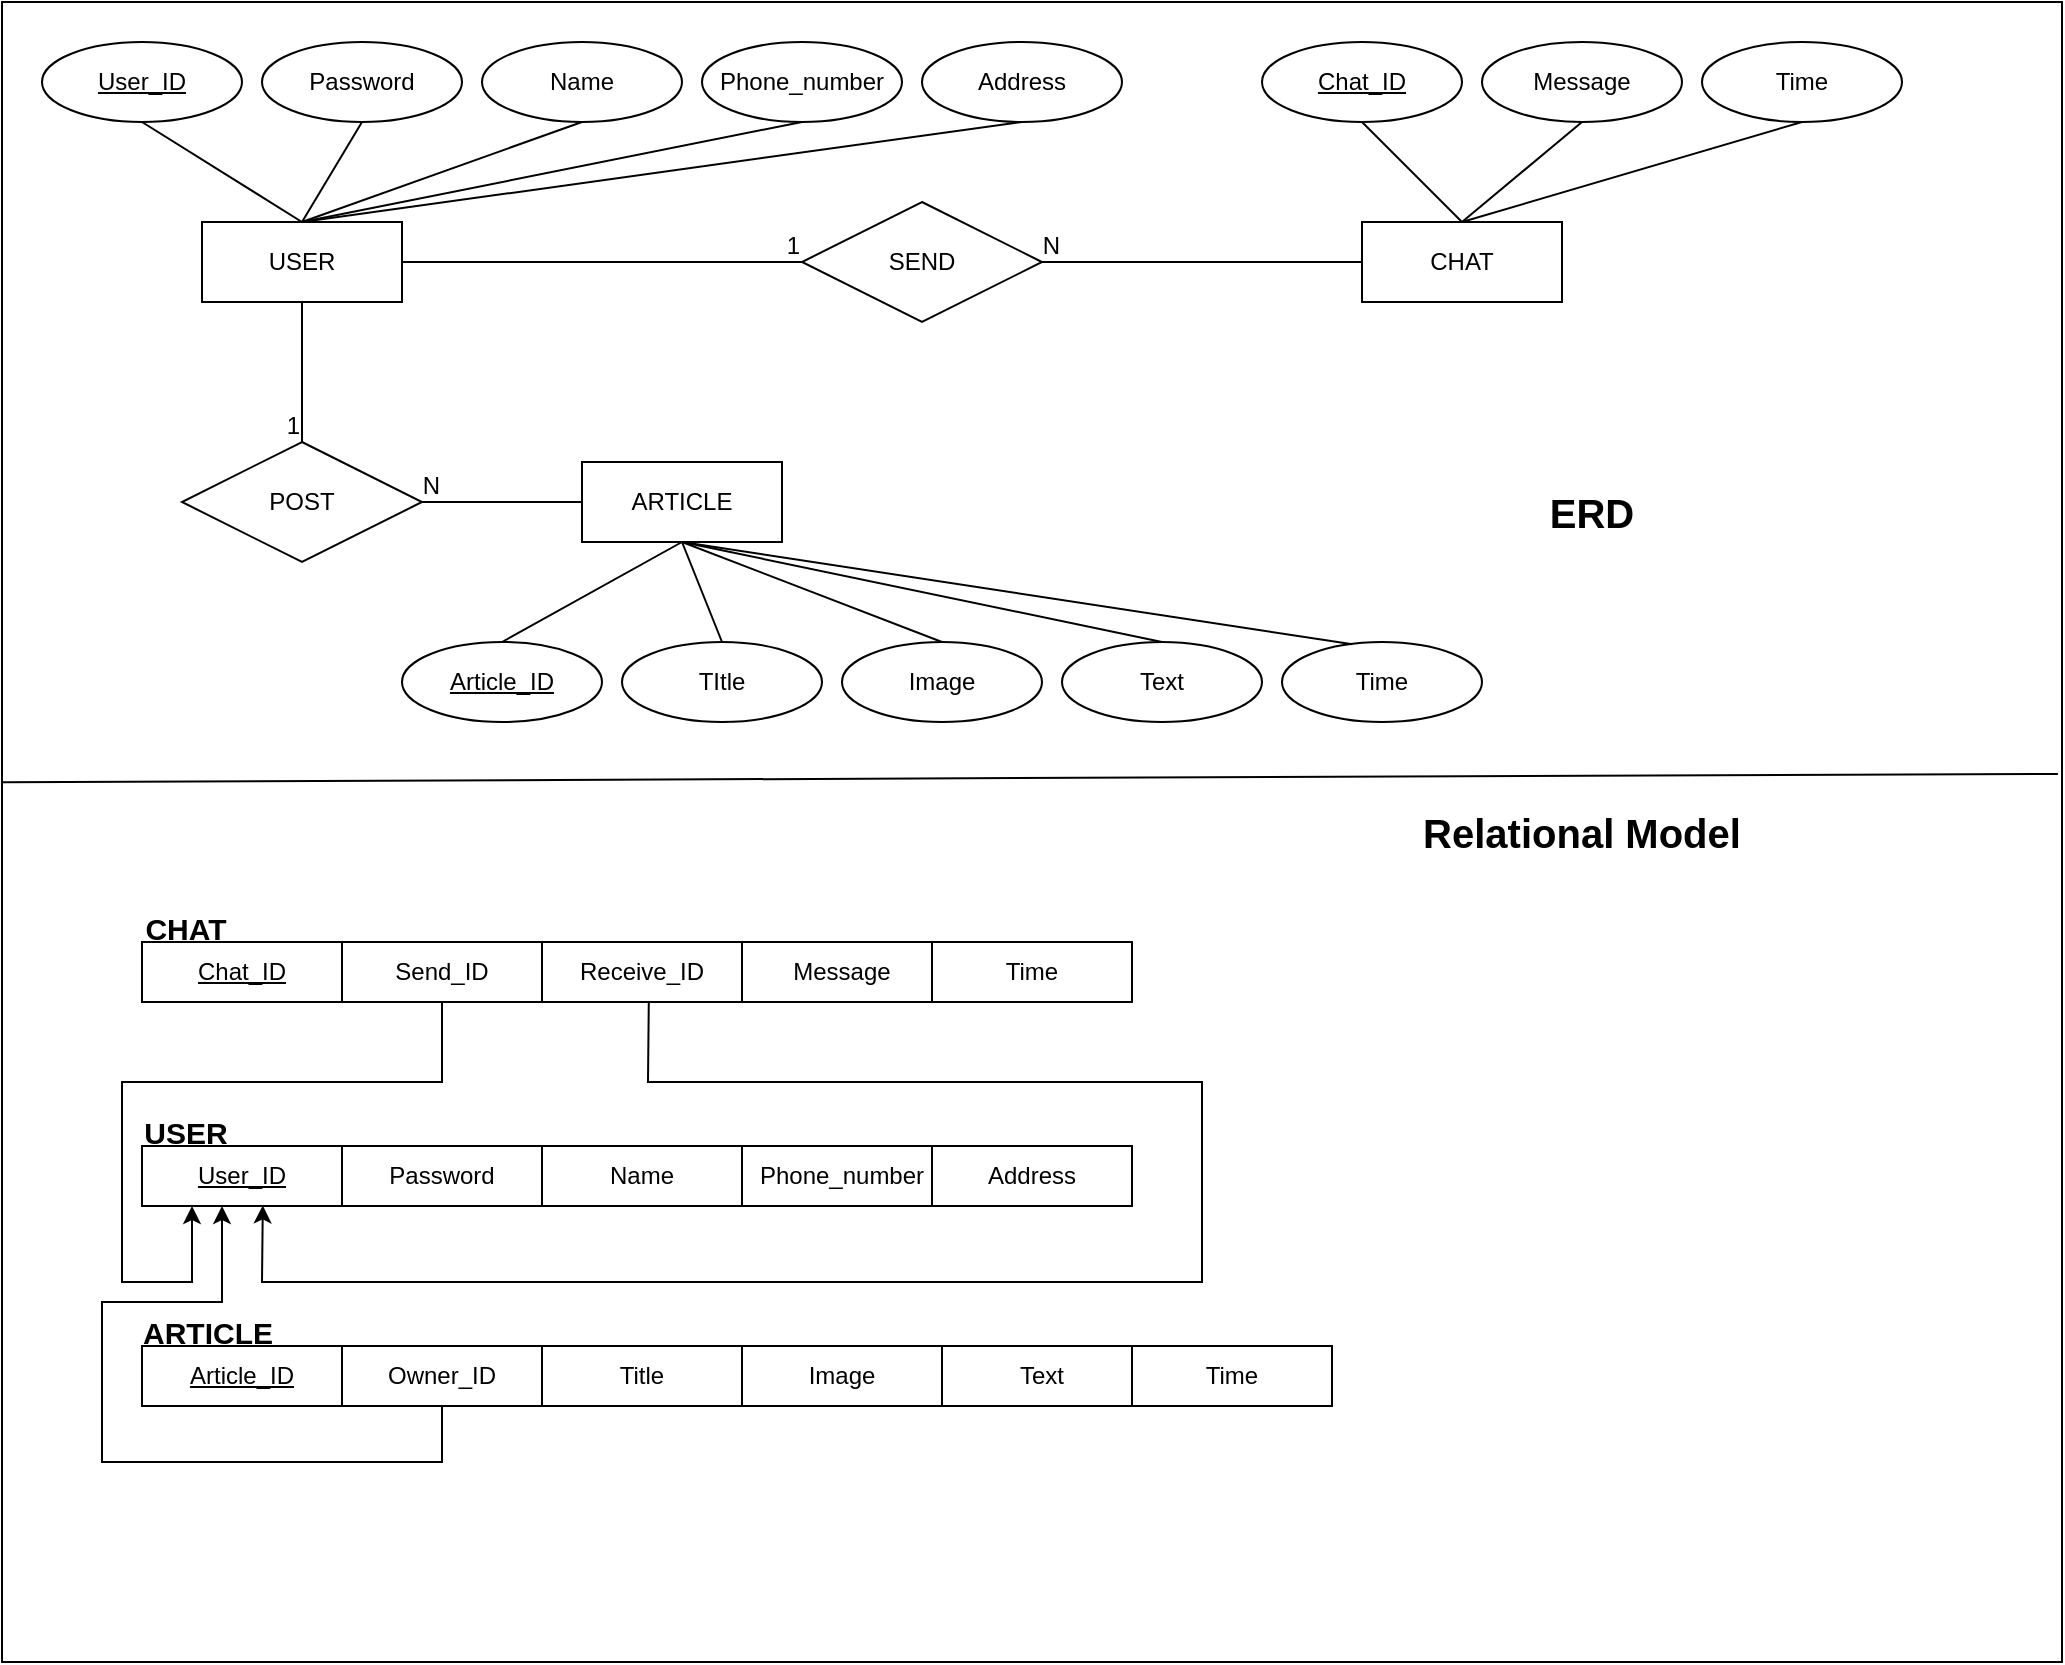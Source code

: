 <mxfile version="25.0.3">
  <diagram name="페이지-1" id="Dgcx4zM-HbP8MREHNESY">
    <mxGraphModel dx="643" dy="399" grid="1" gridSize="10" guides="1" tooltips="1" connect="1" arrows="1" fold="1" page="1" pageScale="1" pageWidth="827" pageHeight="1169" math="0" shadow="0">
      <root>
        <mxCell id="0" />
        <mxCell id="1" parent="0" />
        <mxCell id="HQbXodOyn_7Oqjs9133s-1" value="" style="rounded=0;whiteSpace=wrap;html=1;" vertex="1" parent="1">
          <mxGeometry x="40" y="70" width="1030" height="830" as="geometry" />
        </mxCell>
        <mxCell id="HQbXodOyn_7Oqjs9133s-2" value="USER" style="whiteSpace=wrap;html=1;align=center;" vertex="1" parent="1">
          <mxGeometry x="140" y="180" width="100" height="40" as="geometry" />
        </mxCell>
        <mxCell id="HQbXodOyn_7Oqjs9133s-3" value="CHAT" style="whiteSpace=wrap;html=1;align=center;" vertex="1" parent="1">
          <mxGeometry x="720" y="180" width="100" height="40" as="geometry" />
        </mxCell>
        <mxCell id="HQbXodOyn_7Oqjs9133s-4" value="ARTICLE" style="whiteSpace=wrap;html=1;align=center;" vertex="1" parent="1">
          <mxGeometry x="330" y="300" width="100" height="40" as="geometry" />
        </mxCell>
        <mxCell id="HQbXodOyn_7Oqjs9133s-5" value="SEND" style="shape=rhombus;perimeter=rhombusPerimeter;whiteSpace=wrap;html=1;align=center;" vertex="1" parent="1">
          <mxGeometry x="440" y="170" width="120" height="60" as="geometry" />
        </mxCell>
        <mxCell id="HQbXodOyn_7Oqjs9133s-6" value="" style="endArrow=none;html=1;rounded=0;exitX=1;exitY=0.5;exitDx=0;exitDy=0;entryX=0;entryY=0.5;entryDx=0;entryDy=0;" edge="1" parent="1" source="HQbXodOyn_7Oqjs9133s-2" target="HQbXodOyn_7Oqjs9133s-5">
          <mxGeometry relative="1" as="geometry">
            <mxPoint x="330" y="390" as="sourcePoint" />
            <mxPoint x="490" y="390" as="targetPoint" />
          </mxGeometry>
        </mxCell>
        <mxCell id="HQbXodOyn_7Oqjs9133s-7" value="1" style="resizable=0;html=1;whiteSpace=wrap;align=right;verticalAlign=bottom;" connectable="0" vertex="1" parent="HQbXodOyn_7Oqjs9133s-6">
          <mxGeometry x="1" relative="1" as="geometry" />
        </mxCell>
        <mxCell id="HQbXodOyn_7Oqjs9133s-8" value="" style="endArrow=none;html=1;rounded=0;entryX=1;entryY=0.5;entryDx=0;entryDy=0;exitX=0;exitY=0.5;exitDx=0;exitDy=0;" edge="1" parent="1" source="HQbXodOyn_7Oqjs9133s-3" target="HQbXodOyn_7Oqjs9133s-5">
          <mxGeometry relative="1" as="geometry">
            <mxPoint x="330" y="390" as="sourcePoint" />
            <mxPoint x="490" y="390" as="targetPoint" />
          </mxGeometry>
        </mxCell>
        <mxCell id="HQbXodOyn_7Oqjs9133s-9" value="N" style="resizable=0;html=1;whiteSpace=wrap;align=right;verticalAlign=bottom;" connectable="0" vertex="1" parent="HQbXodOyn_7Oqjs9133s-8">
          <mxGeometry x="1" relative="1" as="geometry">
            <mxPoint x="10" as="offset" />
          </mxGeometry>
        </mxCell>
        <mxCell id="HQbXodOyn_7Oqjs9133s-10" value="POST" style="shape=rhombus;perimeter=rhombusPerimeter;whiteSpace=wrap;html=1;align=center;" vertex="1" parent="1">
          <mxGeometry x="130" y="290" width="120" height="60" as="geometry" />
        </mxCell>
        <mxCell id="HQbXodOyn_7Oqjs9133s-11" value="" style="endArrow=none;html=1;rounded=0;exitX=0.5;exitY=1;exitDx=0;exitDy=0;entryX=0.5;entryY=0;entryDx=0;entryDy=0;" edge="1" parent="1" source="HQbXodOyn_7Oqjs9133s-2" target="HQbXodOyn_7Oqjs9133s-10">
          <mxGeometry relative="1" as="geometry">
            <mxPoint x="250" y="210" as="sourcePoint" />
            <mxPoint x="330" y="210" as="targetPoint" />
          </mxGeometry>
        </mxCell>
        <mxCell id="HQbXodOyn_7Oqjs9133s-12" value="1" style="resizable=0;html=1;whiteSpace=wrap;align=right;verticalAlign=bottom;" connectable="0" vertex="1" parent="HQbXodOyn_7Oqjs9133s-11">
          <mxGeometry x="1" relative="1" as="geometry" />
        </mxCell>
        <mxCell id="HQbXodOyn_7Oqjs9133s-13" value="" style="endArrow=none;html=1;rounded=0;entryX=1;entryY=0.5;entryDx=0;entryDy=0;exitX=0;exitY=0.5;exitDx=0;exitDy=0;" edge="1" parent="1" source="HQbXodOyn_7Oqjs9133s-4" target="HQbXodOyn_7Oqjs9133s-10">
          <mxGeometry relative="1" as="geometry">
            <mxPoint x="520" y="210" as="sourcePoint" />
            <mxPoint x="450" y="210" as="targetPoint" />
          </mxGeometry>
        </mxCell>
        <mxCell id="HQbXodOyn_7Oqjs9133s-14" value="N" style="resizable=0;html=1;whiteSpace=wrap;align=right;verticalAlign=bottom;" connectable="0" vertex="1" parent="HQbXodOyn_7Oqjs9133s-13">
          <mxGeometry x="1" relative="1" as="geometry">
            <mxPoint x="10" as="offset" />
          </mxGeometry>
        </mxCell>
        <mxCell id="HQbXodOyn_7Oqjs9133s-15" value="Article_ID" style="ellipse;whiteSpace=wrap;html=1;align=center;fontStyle=4;" vertex="1" parent="1">
          <mxGeometry x="240" y="390" width="100" height="40" as="geometry" />
        </mxCell>
        <mxCell id="HQbXodOyn_7Oqjs9133s-16" value="TItle" style="ellipse;whiteSpace=wrap;html=1;align=center;" vertex="1" parent="1">
          <mxGeometry x="350" y="390" width="100" height="40" as="geometry" />
        </mxCell>
        <mxCell id="HQbXodOyn_7Oqjs9133s-17" value="Image" style="ellipse;whiteSpace=wrap;html=1;align=center;" vertex="1" parent="1">
          <mxGeometry x="460" y="390" width="100" height="40" as="geometry" />
        </mxCell>
        <mxCell id="HQbXodOyn_7Oqjs9133s-18" value="Text" style="ellipse;whiteSpace=wrap;html=1;align=center;" vertex="1" parent="1">
          <mxGeometry x="570" y="390" width="100" height="40" as="geometry" />
        </mxCell>
        <mxCell id="HQbXodOyn_7Oqjs9133s-22" value="" style="endArrow=none;html=1;rounded=0;exitX=0.5;exitY=0;exitDx=0;exitDy=0;entryX=0.5;entryY=1;entryDx=0;entryDy=0;" edge="1" parent="1" source="HQbXodOyn_7Oqjs9133s-15" target="HQbXodOyn_7Oqjs9133s-4">
          <mxGeometry relative="1" as="geometry">
            <mxPoint x="330" y="390" as="sourcePoint" />
            <mxPoint x="490" y="390" as="targetPoint" />
          </mxGeometry>
        </mxCell>
        <mxCell id="HQbXodOyn_7Oqjs9133s-23" value="" style="endArrow=none;html=1;rounded=0;exitX=0.5;exitY=0;exitDx=0;exitDy=0;entryX=0.5;entryY=1;entryDx=0;entryDy=0;" edge="1" parent="1" source="HQbXodOyn_7Oqjs9133s-16" target="HQbXodOyn_7Oqjs9133s-4">
          <mxGeometry relative="1" as="geometry">
            <mxPoint x="300" y="400" as="sourcePoint" />
            <mxPoint x="390" y="350" as="targetPoint" />
          </mxGeometry>
        </mxCell>
        <mxCell id="HQbXodOyn_7Oqjs9133s-24" value="" style="endArrow=none;html=1;rounded=0;exitX=0.5;exitY=0;exitDx=0;exitDy=0;entryX=0.5;entryY=1;entryDx=0;entryDy=0;" edge="1" parent="1" source="HQbXodOyn_7Oqjs9133s-17" target="HQbXodOyn_7Oqjs9133s-4">
          <mxGeometry relative="1" as="geometry">
            <mxPoint x="310" y="410" as="sourcePoint" />
            <mxPoint x="400" y="360" as="targetPoint" />
          </mxGeometry>
        </mxCell>
        <mxCell id="HQbXodOyn_7Oqjs9133s-25" value="" style="endArrow=none;html=1;rounded=0;exitX=0.5;exitY=0;exitDx=0;exitDy=0;entryX=0.5;entryY=1;entryDx=0;entryDy=0;" edge="1" parent="1" source="HQbXodOyn_7Oqjs9133s-18" target="HQbXodOyn_7Oqjs9133s-4">
          <mxGeometry relative="1" as="geometry">
            <mxPoint x="320" y="420" as="sourcePoint" />
            <mxPoint x="410" y="370" as="targetPoint" />
          </mxGeometry>
        </mxCell>
        <mxCell id="HQbXodOyn_7Oqjs9133s-27" value="Message" style="ellipse;whiteSpace=wrap;html=1;align=center;" vertex="1" parent="1">
          <mxGeometry x="780" y="90" width="100" height="40" as="geometry" />
        </mxCell>
        <mxCell id="HQbXodOyn_7Oqjs9133s-28" value="Chat_ID" style="ellipse;whiteSpace=wrap;html=1;align=center;fontStyle=4;" vertex="1" parent="1">
          <mxGeometry x="670" y="90" width="100" height="40" as="geometry" />
        </mxCell>
        <mxCell id="HQbXodOyn_7Oqjs9133s-30" value="" style="endArrow=none;html=1;rounded=0;exitX=0.5;exitY=0;exitDx=0;exitDy=0;entryX=0.5;entryY=1;entryDx=0;entryDy=0;" edge="1" parent="1" source="HQbXodOyn_7Oqjs9133s-3" target="HQbXodOyn_7Oqjs9133s-28">
          <mxGeometry relative="1" as="geometry">
            <mxPoint x="630" y="400" as="sourcePoint" />
            <mxPoint x="390" y="350" as="targetPoint" />
          </mxGeometry>
        </mxCell>
        <mxCell id="HQbXodOyn_7Oqjs9133s-31" value="" style="endArrow=none;html=1;rounded=0;exitX=0.5;exitY=0;exitDx=0;exitDy=0;entryX=0.5;entryY=1;entryDx=0;entryDy=0;" edge="1" parent="1" source="HQbXodOyn_7Oqjs9133s-3" target="HQbXodOyn_7Oqjs9133s-27">
          <mxGeometry relative="1" as="geometry">
            <mxPoint x="640" y="410" as="sourcePoint" />
            <mxPoint x="400" y="360" as="targetPoint" />
          </mxGeometry>
        </mxCell>
        <mxCell id="HQbXodOyn_7Oqjs9133s-32" value="Time" style="ellipse;whiteSpace=wrap;html=1;align=center;" vertex="1" parent="1">
          <mxGeometry x="890" y="90" width="100" height="40" as="geometry" />
        </mxCell>
        <mxCell id="HQbXodOyn_7Oqjs9133s-33" value="" style="endArrow=none;html=1;rounded=0;exitX=0.5;exitY=0;exitDx=0;exitDy=0;entryX=0.5;entryY=1;entryDx=0;entryDy=0;" edge="1" parent="1" source="HQbXodOyn_7Oqjs9133s-3" target="HQbXodOyn_7Oqjs9133s-32">
          <mxGeometry relative="1" as="geometry">
            <mxPoint x="570" y="190" as="sourcePoint" />
            <mxPoint x="660" y="150" as="targetPoint" />
          </mxGeometry>
        </mxCell>
        <mxCell id="HQbXodOyn_7Oqjs9133s-35" value="User_ID" style="ellipse;whiteSpace=wrap;html=1;align=center;fontStyle=4;" vertex="1" parent="1">
          <mxGeometry x="60" y="90" width="100" height="40" as="geometry" />
        </mxCell>
        <mxCell id="HQbXodOyn_7Oqjs9133s-36" value="Password" style="ellipse;whiteSpace=wrap;html=1;align=center;" vertex="1" parent="1">
          <mxGeometry x="170" y="90" width="100" height="40" as="geometry" />
        </mxCell>
        <mxCell id="HQbXodOyn_7Oqjs9133s-37" value="Name" style="ellipse;whiteSpace=wrap;html=1;align=center;" vertex="1" parent="1">
          <mxGeometry x="280" y="90" width="100" height="40" as="geometry" />
        </mxCell>
        <mxCell id="HQbXodOyn_7Oqjs9133s-38" value="Phone_number" style="ellipse;whiteSpace=wrap;html=1;align=center;" vertex="1" parent="1">
          <mxGeometry x="390" y="90" width="100" height="40" as="geometry" />
        </mxCell>
        <mxCell id="HQbXodOyn_7Oqjs9133s-39" value="Address" style="ellipse;whiteSpace=wrap;html=1;align=center;" vertex="1" parent="1">
          <mxGeometry x="500" y="90" width="100" height="40" as="geometry" />
        </mxCell>
        <mxCell id="HQbXodOyn_7Oqjs9133s-40" value="" style="endArrow=none;html=1;rounded=0;exitX=0.5;exitY=0;exitDx=0;exitDy=0;entryX=0.5;entryY=1;entryDx=0;entryDy=0;" edge="1" parent="1" source="HQbXodOyn_7Oqjs9133s-2" target="HQbXodOyn_7Oqjs9133s-35">
          <mxGeometry relative="1" as="geometry">
            <mxPoint x="850" y="190" as="sourcePoint" />
            <mxPoint x="800" y="140" as="targetPoint" />
          </mxGeometry>
        </mxCell>
        <mxCell id="HQbXodOyn_7Oqjs9133s-41" value="" style="endArrow=none;html=1;rounded=0;exitX=0.5;exitY=0;exitDx=0;exitDy=0;entryX=0.5;entryY=1;entryDx=0;entryDy=0;" edge="1" parent="1" source="HQbXodOyn_7Oqjs9133s-2" target="HQbXodOyn_7Oqjs9133s-36">
          <mxGeometry relative="1" as="geometry">
            <mxPoint x="200" y="190" as="sourcePoint" />
            <mxPoint x="120" y="140" as="targetPoint" />
          </mxGeometry>
        </mxCell>
        <mxCell id="HQbXodOyn_7Oqjs9133s-42" value="" style="endArrow=none;html=1;rounded=0;exitX=0.5;exitY=0;exitDx=0;exitDy=0;entryX=0.5;entryY=1;entryDx=0;entryDy=0;" edge="1" parent="1" source="HQbXodOyn_7Oqjs9133s-2" target="HQbXodOyn_7Oqjs9133s-37">
          <mxGeometry relative="1" as="geometry">
            <mxPoint x="210" y="200" as="sourcePoint" />
            <mxPoint x="130" y="150" as="targetPoint" />
          </mxGeometry>
        </mxCell>
        <mxCell id="HQbXodOyn_7Oqjs9133s-43" value="" style="endArrow=none;html=1;rounded=0;exitX=0.5;exitY=0;exitDx=0;exitDy=0;entryX=0.5;entryY=1;entryDx=0;entryDy=0;" edge="1" parent="1" source="HQbXodOyn_7Oqjs9133s-2" target="HQbXodOyn_7Oqjs9133s-38">
          <mxGeometry relative="1" as="geometry">
            <mxPoint x="220" y="210" as="sourcePoint" />
            <mxPoint x="140" y="160" as="targetPoint" />
          </mxGeometry>
        </mxCell>
        <mxCell id="HQbXodOyn_7Oqjs9133s-44" value="" style="endArrow=none;html=1;rounded=0;exitX=0.5;exitY=0;exitDx=0;exitDy=0;entryX=0.5;entryY=1;entryDx=0;entryDy=0;" edge="1" parent="1" source="HQbXodOyn_7Oqjs9133s-2" target="HQbXodOyn_7Oqjs9133s-39">
          <mxGeometry relative="1" as="geometry">
            <mxPoint x="230" y="220" as="sourcePoint" />
            <mxPoint x="150" y="170" as="targetPoint" />
          </mxGeometry>
        </mxCell>
        <mxCell id="HQbXodOyn_7Oqjs9133s-58" value="&lt;b&gt;&lt;font style=&quot;font-size: 20px;&quot;&gt;ERD&lt;/font&gt;&lt;/b&gt;" style="text;html=1;align=center;verticalAlign=middle;whiteSpace=wrap;rounded=0;" vertex="1" parent="1">
          <mxGeometry x="760" y="280" width="150" height="90" as="geometry" />
        </mxCell>
        <mxCell id="HQbXodOyn_7Oqjs9133s-59" value="" style="endArrow=none;html=1;rounded=0;exitX=0;exitY=0.47;exitDx=0;exitDy=0;exitPerimeter=0;entryX=0.998;entryY=0.465;entryDx=0;entryDy=0;entryPerimeter=0;" edge="1" parent="1" source="HQbXodOyn_7Oqjs9133s-1" target="HQbXodOyn_7Oqjs9133s-1">
          <mxGeometry width="50" height="50" relative="1" as="geometry">
            <mxPoint x="510" y="490" as="sourcePoint" />
            <mxPoint x="560" y="440" as="targetPoint" />
          </mxGeometry>
        </mxCell>
        <mxCell id="HQbXodOyn_7Oqjs9133s-60" value="&lt;b&gt;&lt;font style=&quot;font-size: 20px;&quot;&gt;Relational Model&lt;/font&gt;&lt;/b&gt;" style="text;html=1;align=center;verticalAlign=middle;whiteSpace=wrap;rounded=0;" vertex="1" parent="1">
          <mxGeometry x="730" y="440" width="200" height="90" as="geometry" />
        </mxCell>
        <mxCell id="HQbXodOyn_7Oqjs9133s-74" value="&lt;u&gt;Chat_ID&lt;/u&gt;" style="rounded=0;whiteSpace=wrap;html=1;" vertex="1" parent="1">
          <mxGeometry x="110" y="540" width="100" height="30" as="geometry" />
        </mxCell>
        <mxCell id="HQbXodOyn_7Oqjs9133s-75" value="Send_ID" style="rounded=0;whiteSpace=wrap;html=1;" vertex="1" parent="1">
          <mxGeometry x="210" y="540" width="100" height="30" as="geometry" />
        </mxCell>
        <mxCell id="HQbXodOyn_7Oqjs9133s-76" value="Receive_ID" style="rounded=0;whiteSpace=wrap;html=1;" vertex="1" parent="1">
          <mxGeometry x="310" y="540" width="100" height="30" as="geometry" />
        </mxCell>
        <mxCell id="HQbXodOyn_7Oqjs9133s-77" value="Message" style="rounded=0;whiteSpace=wrap;html=1;" vertex="1" parent="1">
          <mxGeometry x="410" y="540" width="100" height="30" as="geometry" />
        </mxCell>
        <mxCell id="HQbXodOyn_7Oqjs9133s-78" value="Time" style="rounded=0;whiteSpace=wrap;html=1;" vertex="1" parent="1">
          <mxGeometry x="505" y="540" width="100" height="30" as="geometry" />
        </mxCell>
        <mxCell id="HQbXodOyn_7Oqjs9133s-79" value="&lt;b&gt;&lt;font style=&quot;font-size: 15px;&quot;&gt;CHAT&lt;/font&gt;&lt;/b&gt;" style="text;html=1;align=center;verticalAlign=middle;whiteSpace=wrap;rounded=0;" vertex="1" parent="1">
          <mxGeometry x="102" y="518" width="60" height="30" as="geometry" />
        </mxCell>
        <mxCell id="HQbXodOyn_7Oqjs9133s-80" value="&lt;u&gt;User_ID&lt;/u&gt;" style="rounded=0;whiteSpace=wrap;html=1;" vertex="1" parent="1">
          <mxGeometry x="110" y="642" width="100" height="30" as="geometry" />
        </mxCell>
        <mxCell id="HQbXodOyn_7Oqjs9133s-81" value="Password" style="rounded=0;whiteSpace=wrap;html=1;" vertex="1" parent="1">
          <mxGeometry x="210" y="642" width="100" height="30" as="geometry" />
        </mxCell>
        <mxCell id="HQbXodOyn_7Oqjs9133s-82" value="Name" style="rounded=0;whiteSpace=wrap;html=1;" vertex="1" parent="1">
          <mxGeometry x="310" y="642" width="100" height="30" as="geometry" />
        </mxCell>
        <mxCell id="HQbXodOyn_7Oqjs9133s-83" value="Phone_number" style="rounded=0;whiteSpace=wrap;html=1;" vertex="1" parent="1">
          <mxGeometry x="410" y="642" width="100" height="30" as="geometry" />
        </mxCell>
        <mxCell id="HQbXodOyn_7Oqjs9133s-84" value="Address" style="rounded=0;whiteSpace=wrap;html=1;" vertex="1" parent="1">
          <mxGeometry x="505" y="642" width="100" height="30" as="geometry" />
        </mxCell>
        <mxCell id="HQbXodOyn_7Oqjs9133s-85" value="&lt;span style=&quot;font-size: 15px;&quot;&gt;&lt;b&gt;USER&lt;/b&gt;&lt;/span&gt;" style="text;html=1;align=center;verticalAlign=middle;whiteSpace=wrap;rounded=0;" vertex="1" parent="1">
          <mxGeometry x="102" y="620" width="60" height="30" as="geometry" />
        </mxCell>
        <mxCell id="HQbXodOyn_7Oqjs9133s-86" value="&lt;u&gt;Article_ID&lt;/u&gt;" style="rounded=0;whiteSpace=wrap;html=1;" vertex="1" parent="1">
          <mxGeometry x="110" y="742" width="100" height="30" as="geometry" />
        </mxCell>
        <mxCell id="HQbXodOyn_7Oqjs9133s-87" value="Title" style="rounded=0;whiteSpace=wrap;html=1;" vertex="1" parent="1">
          <mxGeometry x="310" y="742" width="100" height="30" as="geometry" />
        </mxCell>
        <mxCell id="HQbXodOyn_7Oqjs9133s-88" value="Image" style="rounded=0;whiteSpace=wrap;html=1;" vertex="1" parent="1">
          <mxGeometry x="410" y="742" width="100" height="30" as="geometry" />
        </mxCell>
        <mxCell id="HQbXodOyn_7Oqjs9133s-89" value="Text" style="rounded=0;whiteSpace=wrap;html=1;" vertex="1" parent="1">
          <mxGeometry x="510" y="742" width="100" height="30" as="geometry" />
        </mxCell>
        <mxCell id="HQbXodOyn_7Oqjs9133s-90" value="Time" style="rounded=0;whiteSpace=wrap;html=1;" vertex="1" parent="1">
          <mxGeometry x="605" y="742" width="100" height="30" as="geometry" />
        </mxCell>
        <mxCell id="HQbXodOyn_7Oqjs9133s-91" value="&lt;b&gt;&lt;font style=&quot;font-size: 15px;&quot;&gt;ARTICLE&lt;/font&gt;&lt;/b&gt;" style="text;html=1;align=center;verticalAlign=middle;whiteSpace=wrap;rounded=0;" vertex="1" parent="1">
          <mxGeometry x="113" y="720" width="60" height="30" as="geometry" />
        </mxCell>
        <mxCell id="HQbXodOyn_7Oqjs9133s-94" value="" style="endArrow=classic;html=1;rounded=0;entryX=0.604;entryY=0.99;entryDx=0;entryDy=0;entryPerimeter=0;exitX=0.534;exitY=0.983;exitDx=0;exitDy=0;exitPerimeter=0;" edge="1" parent="1" source="HQbXodOyn_7Oqjs9133s-76" target="HQbXodOyn_7Oqjs9133s-80">
          <mxGeometry width="50" height="50" relative="1" as="geometry">
            <mxPoint x="350" y="680" as="sourcePoint" />
            <mxPoint x="400" y="630" as="targetPoint" />
            <Array as="points">
              <mxPoint x="363" y="610" />
              <mxPoint x="640" y="610" />
              <mxPoint x="640" y="710" />
              <mxPoint x="170" y="710" />
            </Array>
          </mxGeometry>
        </mxCell>
        <mxCell id="HQbXodOyn_7Oqjs9133s-95" value="" style="endArrow=classic;html=1;rounded=0;exitX=0.5;exitY=1;exitDx=0;exitDy=0;entryX=0.25;entryY=1;entryDx=0;entryDy=0;" edge="1" parent="1" source="HQbXodOyn_7Oqjs9133s-75" target="HQbXodOyn_7Oqjs9133s-80">
          <mxGeometry width="50" height="50" relative="1" as="geometry">
            <mxPoint x="350" y="680" as="sourcePoint" />
            <mxPoint x="400" y="630" as="targetPoint" />
            <Array as="points">
              <mxPoint x="260" y="610" />
              <mxPoint x="100" y="610" />
              <mxPoint x="100" y="710" />
              <mxPoint x="135" y="710" />
            </Array>
          </mxGeometry>
        </mxCell>
        <mxCell id="HQbXodOyn_7Oqjs9133s-96" value="Owner_ID" style="rounded=0;whiteSpace=wrap;html=1;" vertex="1" parent="1">
          <mxGeometry x="210" y="742" width="100" height="30" as="geometry" />
        </mxCell>
        <mxCell id="HQbXodOyn_7Oqjs9133s-97" value="" style="endArrow=classic;html=1;rounded=0;exitX=0.5;exitY=1;exitDx=0;exitDy=0;entryX=0.4;entryY=1;entryDx=0;entryDy=0;entryPerimeter=0;" edge="1" parent="1" source="HQbXodOyn_7Oqjs9133s-96" target="HQbXodOyn_7Oqjs9133s-80">
          <mxGeometry width="50" height="50" relative="1" as="geometry">
            <mxPoint x="350" y="730" as="sourcePoint" />
            <mxPoint x="150" y="680" as="targetPoint" />
            <Array as="points">
              <mxPoint x="260" y="800" />
              <mxPoint x="90" y="800" />
              <mxPoint x="90" y="720" />
              <mxPoint x="150" y="720" />
            </Array>
          </mxGeometry>
        </mxCell>
        <mxCell id="HQbXodOyn_7Oqjs9133s-98" value="Time" style="ellipse;whiteSpace=wrap;html=1;align=center;" vertex="1" parent="1">
          <mxGeometry x="680" y="390" width="100" height="40" as="geometry" />
        </mxCell>
        <mxCell id="HQbXodOyn_7Oqjs9133s-99" value="" style="endArrow=none;html=1;rounded=0;exitX=0.352;exitY=0.029;exitDx=0;exitDy=0;entryX=0.5;entryY=1;entryDx=0;entryDy=0;exitPerimeter=0;" edge="1" parent="1" source="HQbXodOyn_7Oqjs9133s-98" target="HQbXodOyn_7Oqjs9133s-4">
          <mxGeometry relative="1" as="geometry">
            <mxPoint x="630" y="400" as="sourcePoint" />
            <mxPoint x="390" y="350" as="targetPoint" />
          </mxGeometry>
        </mxCell>
      </root>
    </mxGraphModel>
  </diagram>
</mxfile>
